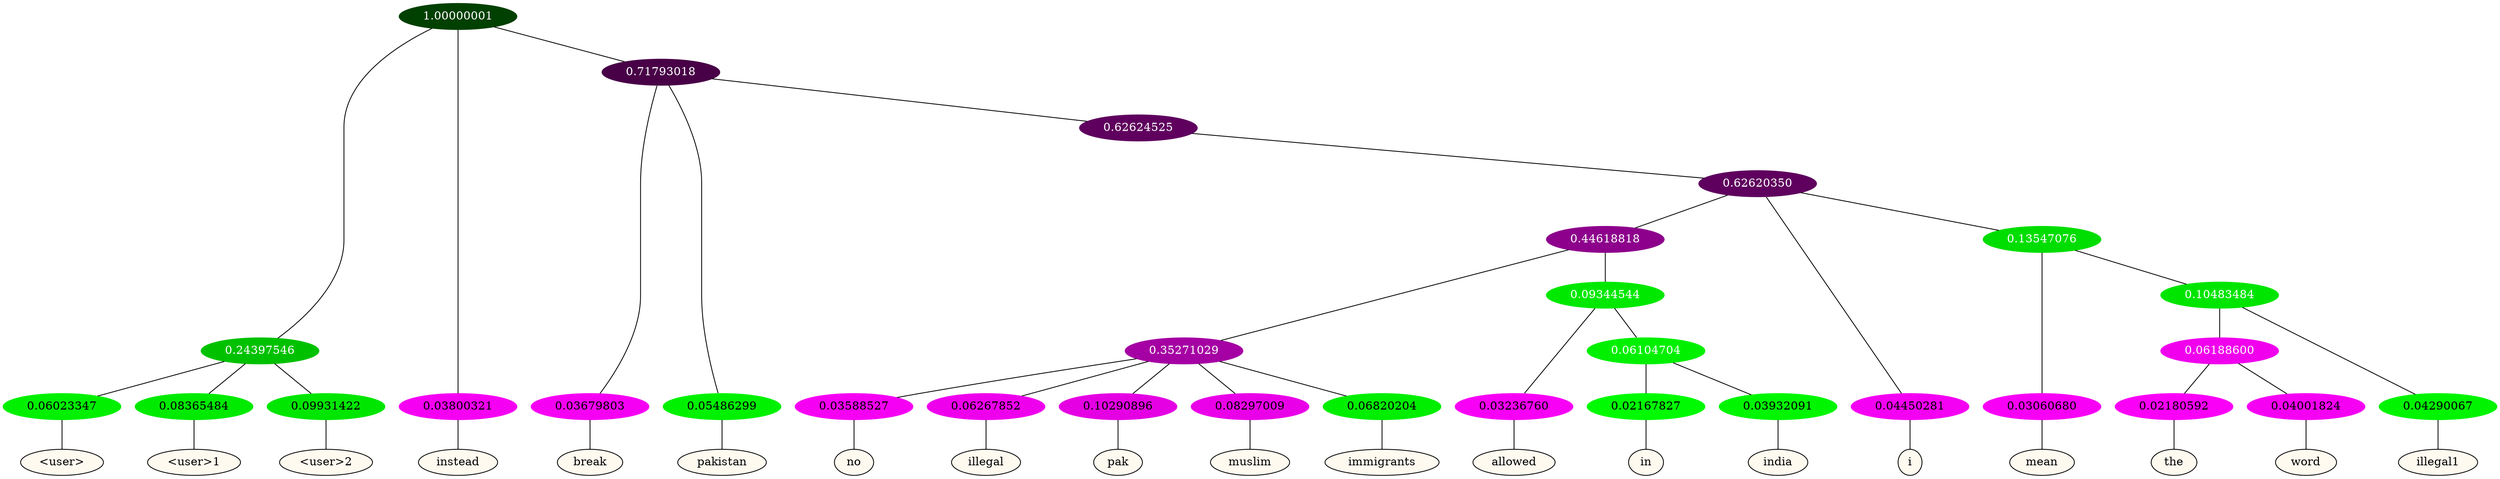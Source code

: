 graph {
	node [format=png height=0.15 nodesep=0.001 ordering=out overlap=prism overlap_scaling=0.01 ranksep=0.001 ratio=0.2 style=filled width=0.15]
	{
		rank=same
		a_w_4 [label="\<user\>" color=black fillcolor=floralwhite style="filled,solid"]
		a_w_5 [label="\<user\>1" color=black fillcolor=floralwhite style="filled,solid"]
		a_w_6 [label="\<user\>2" color=black fillcolor=floralwhite style="filled,solid"]
		a_w_2 [label=instead color=black fillcolor=floralwhite style="filled,solid"]
		a_w_7 [label=break color=black fillcolor=floralwhite style="filled,solid"]
		a_w_8 [label=pakistan color=black fillcolor=floralwhite style="filled,solid"]
		a_w_18 [label=no color=black fillcolor=floralwhite style="filled,solid"]
		a_w_19 [label=illegal color=black fillcolor=floralwhite style="filled,solid"]
		a_w_20 [label=pak color=black fillcolor=floralwhite style="filled,solid"]
		a_w_21 [label=muslim color=black fillcolor=floralwhite style="filled,solid"]
		a_w_22 [label=immigrants color=black fillcolor=floralwhite style="filled,solid"]
		a_w_23 [label=allowed color=black fillcolor=floralwhite style="filled,solid"]
		a_w_27 [label=in color=black fillcolor=floralwhite style="filled,solid"]
		a_w_28 [label=india color=black fillcolor=floralwhite style="filled,solid"]
		a_w_12 [label=i color=black fillcolor=floralwhite style="filled,solid"]
		a_w_16 [label=mean color=black fillcolor=floralwhite style="filled,solid"]
		a_w_29 [label=the color=black fillcolor=floralwhite style="filled,solid"]
		a_w_30 [label=word color=black fillcolor=floralwhite style="filled,solid"]
		a_w_26 [label=illegal1 color=black fillcolor=floralwhite style="filled,solid"]
	}
	a_n_4 -- a_w_4
	a_n_5 -- a_w_5
	a_n_6 -- a_w_6
	a_n_2 -- a_w_2
	a_n_7 -- a_w_7
	a_n_8 -- a_w_8
	a_n_18 -- a_w_18
	a_n_19 -- a_w_19
	a_n_20 -- a_w_20
	a_n_21 -- a_w_21
	a_n_22 -- a_w_22
	a_n_23 -- a_w_23
	a_n_27 -- a_w_27
	a_n_28 -- a_w_28
	a_n_12 -- a_w_12
	a_n_16 -- a_w_16
	a_n_29 -- a_w_29
	a_n_30 -- a_w_30
	a_n_26 -- a_w_26
	{
		rank=same
		a_n_4 [label=0.06023347 color="0.334 1.000 0.940" fontcolor=black]
		a_n_5 [label=0.08365484 color="0.334 1.000 0.916" fontcolor=black]
		a_n_6 [label=0.09931422 color="0.334 1.000 0.901" fontcolor=black]
		a_n_2 [label=0.03800321 color="0.835 1.000 0.962" fontcolor=black]
		a_n_7 [label=0.03679803 color="0.835 1.000 0.963" fontcolor=black]
		a_n_8 [label=0.05486299 color="0.334 1.000 0.945" fontcolor=black]
		a_n_18 [label=0.03588527 color="0.835 1.000 0.964" fontcolor=black]
		a_n_19 [label=0.06267852 color="0.835 1.000 0.937" fontcolor=black]
		a_n_20 [label=0.10290896 color="0.835 1.000 0.897" fontcolor=black]
		a_n_21 [label=0.08297009 color="0.835 1.000 0.917" fontcolor=black]
		a_n_22 [label=0.06820204 color="0.334 1.000 0.932" fontcolor=black]
		a_n_23 [label=0.03236760 color="0.835 1.000 0.968" fontcolor=black]
		a_n_27 [label=0.02167827 color="0.334 1.000 0.978" fontcolor=black]
		a_n_28 [label=0.03932091 color="0.334 1.000 0.961" fontcolor=black]
		a_n_12 [label=0.04450281 color="0.835 1.000 0.955" fontcolor=black]
		a_n_16 [label=0.03060680 color="0.835 1.000 0.969" fontcolor=black]
		a_n_29 [label=0.02180592 color="0.835 1.000 0.978" fontcolor=black]
		a_n_30 [label=0.04001824 color="0.835 1.000 0.960" fontcolor=black]
		a_n_26 [label=0.04290067 color="0.334 1.000 0.957" fontcolor=black]
	}
	a_n_0 [label=1.00000001 color="0.334 1.000 0.250" fontcolor=grey99]
	a_n_1 [label=0.24397546 color="0.334 1.000 0.756" fontcolor=grey99]
	a_n_0 -- a_n_1
	a_n_0 -- a_n_2
	a_n_3 [label=0.71793018 color="0.835 1.000 0.282" fontcolor=grey99]
	a_n_0 -- a_n_3
	a_n_1 -- a_n_4
	a_n_1 -- a_n_5
	a_n_1 -- a_n_6
	a_n_3 -- a_n_7
	a_n_3 -- a_n_8
	a_n_9 [label=0.62624525 color="0.835 1.000 0.374" fontcolor=grey99]
	a_n_3 -- a_n_9
	a_n_10 [label=0.62620350 color="0.835 1.000 0.374" fontcolor=grey99]
	a_n_9 -- a_n_10
	a_n_11 [label=0.44618818 color="0.835 1.000 0.554" fontcolor=grey99]
	a_n_10 -- a_n_11
	a_n_10 -- a_n_12
	a_n_13 [label=0.13547076 color="0.334 1.000 0.865" fontcolor=grey99]
	a_n_10 -- a_n_13
	a_n_14 [label=0.35271029 color="0.835 1.000 0.647" fontcolor=grey99]
	a_n_11 -- a_n_14
	a_n_15 [label=0.09344544 color="0.334 1.000 0.907" fontcolor=grey99]
	a_n_11 -- a_n_15
	a_n_13 -- a_n_16
	a_n_17 [label=0.10483484 color="0.334 1.000 0.895" fontcolor=grey99]
	a_n_13 -- a_n_17
	a_n_14 -- a_n_18
	a_n_14 -- a_n_19
	a_n_14 -- a_n_20
	a_n_14 -- a_n_21
	a_n_14 -- a_n_22
	a_n_15 -- a_n_23
	a_n_24 [label=0.06104704 color="0.334 1.000 0.939" fontcolor=grey99]
	a_n_15 -- a_n_24
	a_n_25 [label=0.06188600 color="0.835 1.000 0.938" fontcolor=grey99]
	a_n_17 -- a_n_25
	a_n_17 -- a_n_26
	a_n_24 -- a_n_27
	a_n_24 -- a_n_28
	a_n_25 -- a_n_29
	a_n_25 -- a_n_30
}
